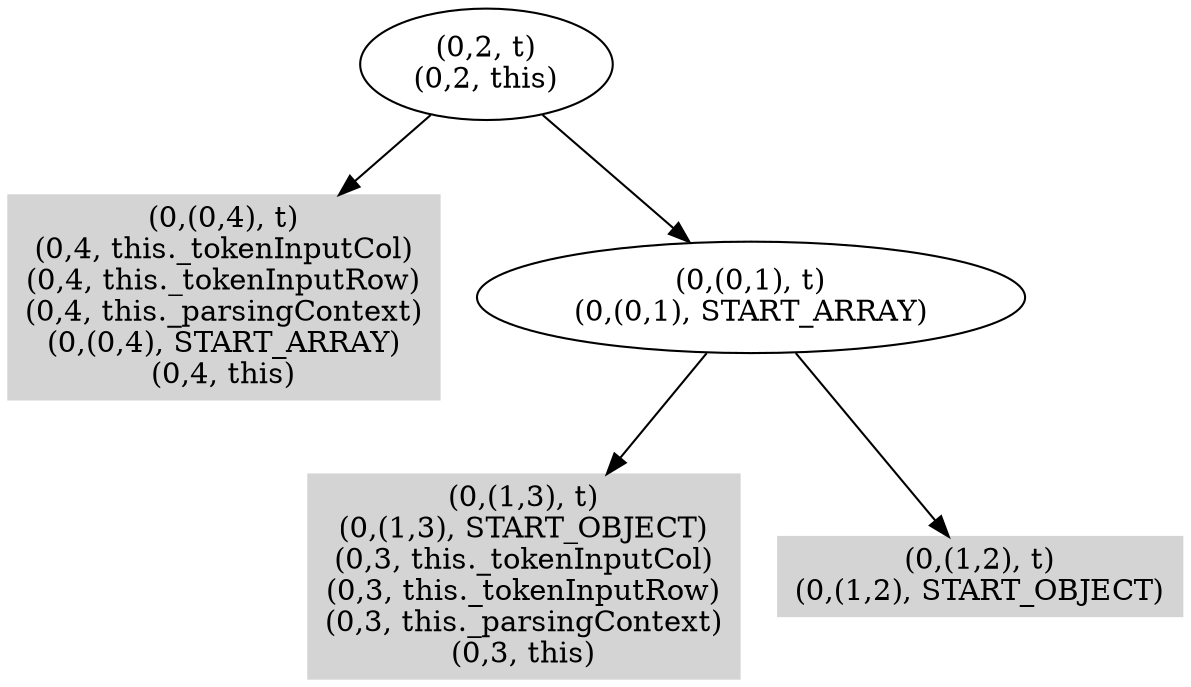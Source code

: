 digraph { 
276 [shape=box,style=filled,color=".0 .0 .83",label="(0,(1,3), t)\n(0,(1,3), START_OBJECT)\n(0,3, this._tokenInputCol)\n(0,3, this._tokenInputRow)\n(0,3, this._parsingContext)\n(0,3, this)"];
277 [shape=box,style=filled,color=".0 .0 .83",label="(0,(0,4), t)\n(0,4, this._tokenInputCol)\n(0,4, this._tokenInputRow)\n(0,4, this._parsingContext)\n(0,(0,4), START_ARRAY)\n(0,4, this)"];
278 [shape=box,style=filled,color=".0 .0 .83",label="(0,(1,2), t)\n(0,(1,2), START_OBJECT)"];
279 [label="(0,(0,1), t)\n(0,(0,1), START_ARRAY)"];
280 [label="(0,2, t)\n(0,2, this)"];
279 -> 276;
279 -> 278;
280 -> 277;
280 -> 279;
}